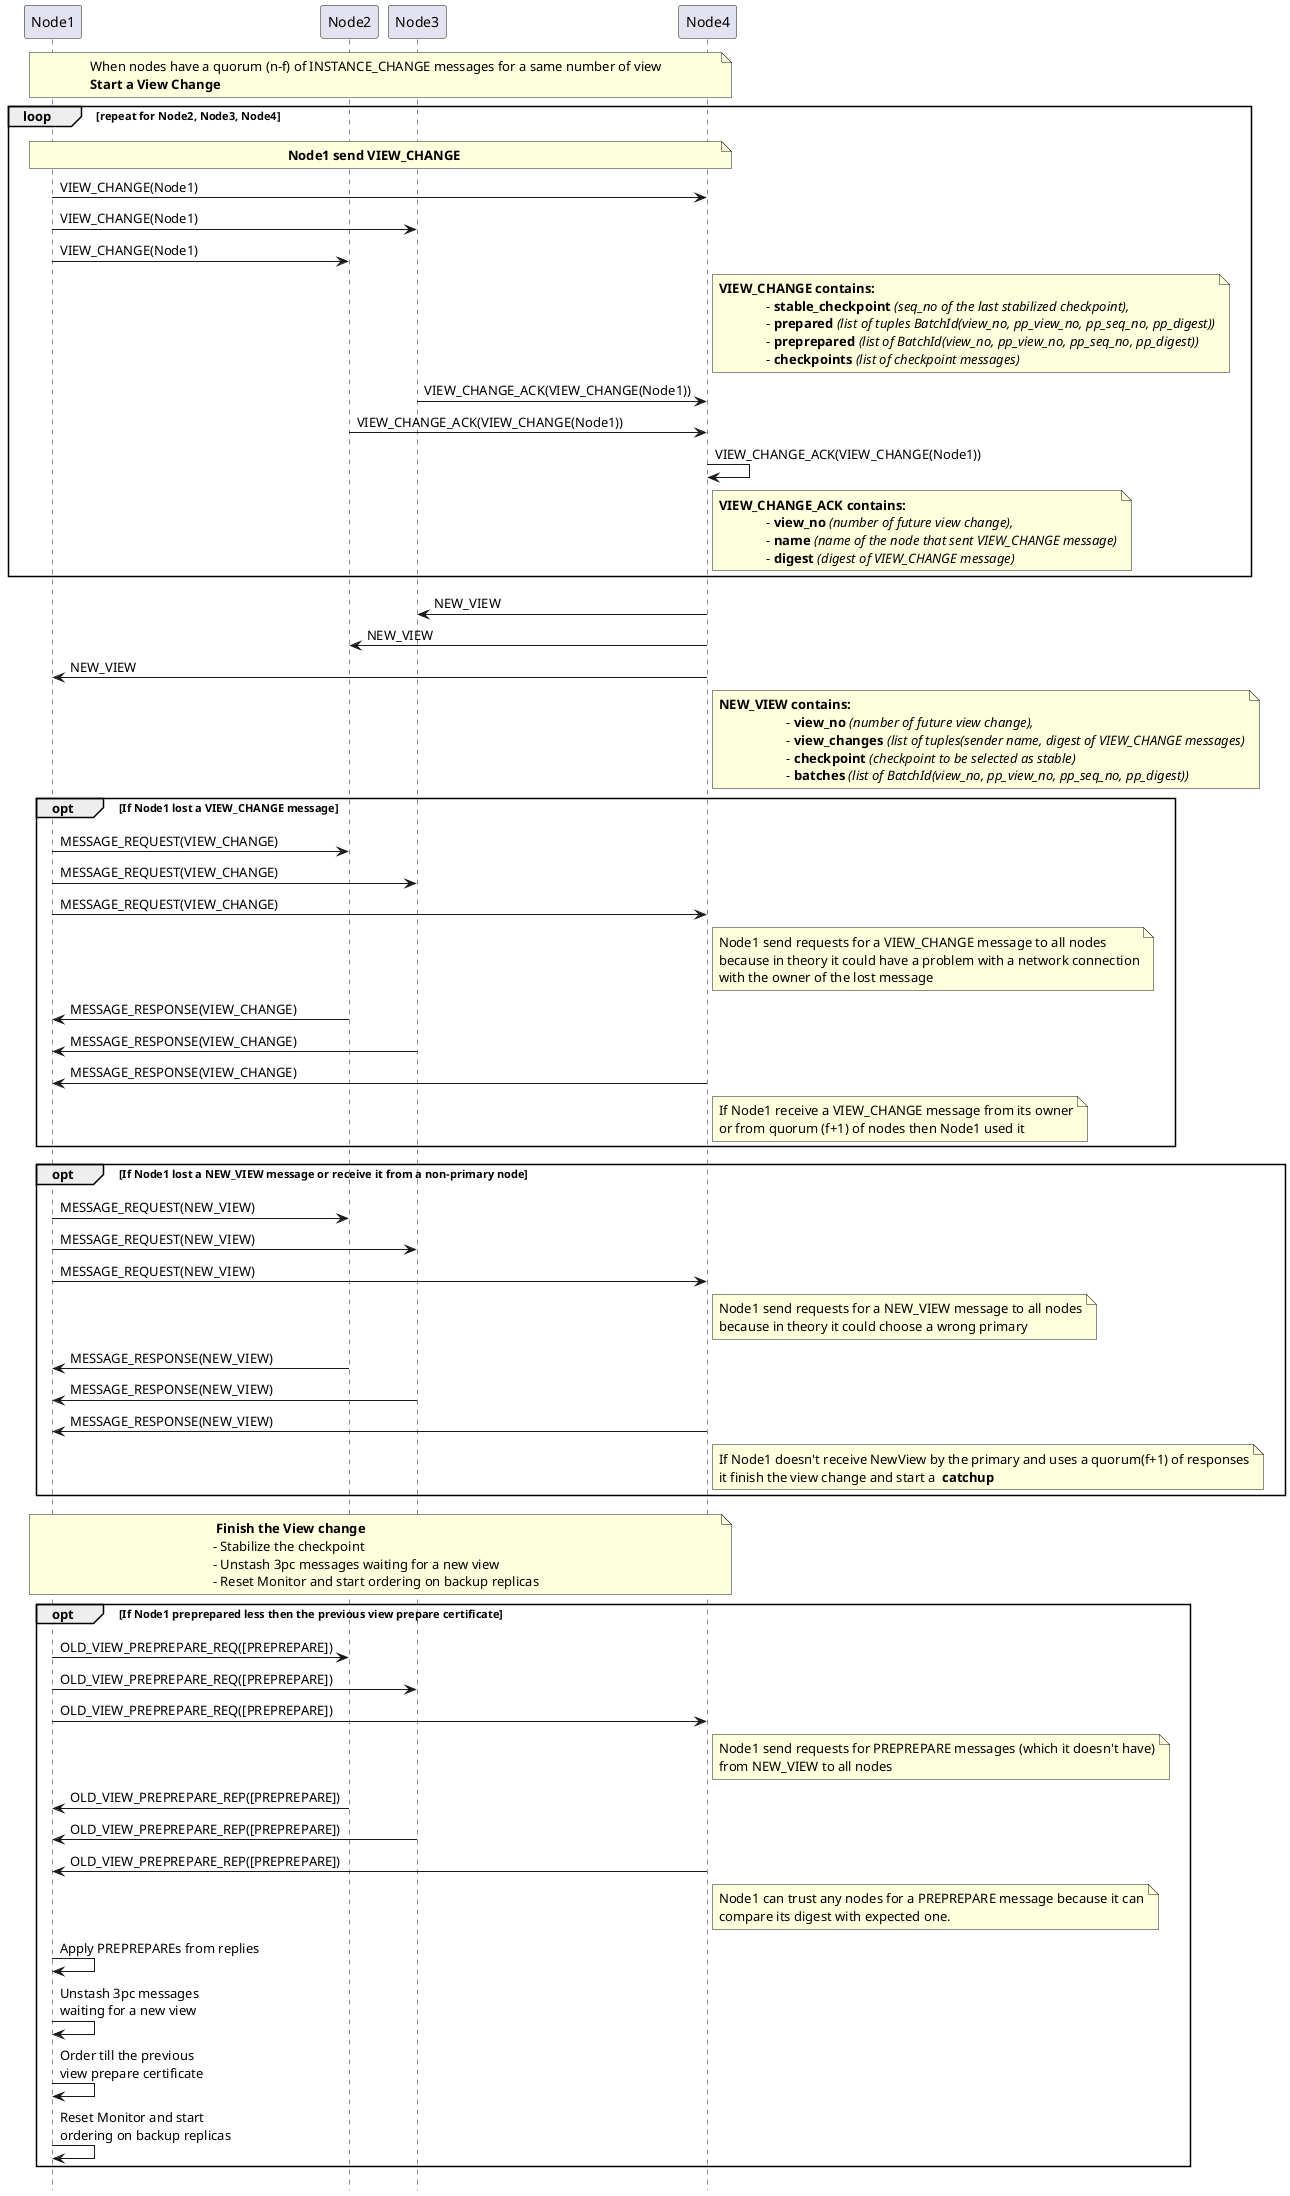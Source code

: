 @startuml
!pragma teoz true
hide footbox

participant Node1
participant Node2
participant Node3
participant Node4

note over Node1, Node4
    When nodes have a quorum (n-f) of INSTANCE_CHANGE messages for a same number of view
    <b>Start a View Change</b>
end note


loop repeat for Node2, Node3, Node4
    note over Node1, Node4
        <b>Node1 send VIEW_CHANGE </b>
    end note

    Node1 -> Node4: VIEW_CHANGE(Node1)
    Node1 -> Node3: VIEW_CHANGE(Node1)
    Node1 -> Node2: VIEW_CHANGE(Node1)
    note right Node4
          <b>VIEW_CHANGE contains:
                        - <b>stable_checkpoint</b> <i>(seq_no of the last stabilized checkpoint),
                        - <b>prepared</b> <i>(list of tuples BatchId(view_no, pp_view_no, pp_seq_no, pp_digest))
                        - <b>preprepared</b> <i>(list of BatchId(view_no, pp_view_no, pp_seq_no, pp_digest))
                        - <b>checkpoints</b> <i>(list of checkpoint messages)
    end note

    Node3 -> Node4: VIEW_CHANGE_ACK(VIEW_CHANGE(Node1))
    deactivate Node3
    Node2 -> Node4: VIEW_CHANGE_ACK(VIEW_CHANGE(Node1))
    deactivate Node2
    Node4 -> Node4: VIEW_CHANGE_ACK(VIEW_CHANGE(Node1))
    deactivate Node4
    note right Node4
          <b>VIEW_CHANGE_ACK contains:
                        - <b>view_no</b> <i>(number of future view change),
                        - <b>name</b> <i>(name of the node that sent VIEW_CHANGE message)
                        - <b>digest</b> <i>(digest of VIEW_CHANGE message)
    end note
end loop

Node4 -> Node3: NEW_VIEW
Node4 -> Node2: NEW_VIEW
Node4 -> Node1: NEW_VIEW
note right Node4
    <b>NEW_VIEW contains:
                        - <b>view_no</b> <i>(number of future view change),
                        - <b>view_changes</b> <i>(list of tuples(sender name, digest of VIEW_CHANGE messages)
                        - <b>checkpoint</b> <i>(checkpoint to be selected as stable)
                        - <b>batches</b> <i>(list of BatchId(view_no, pp_view_no, pp_seq_no, pp_digest))
end note


opt If Node1 lost a VIEW_CHANGE message
Node1 -> Node2: MESSAGE_REQUEST(VIEW_CHANGE)
Node1 -> Node3: MESSAGE_REQUEST(VIEW_CHANGE)
Node1 -> Node4: MESSAGE_REQUEST(VIEW_CHANGE)
note right Node4
    Node1 send requests for a VIEW_CHANGE message to all nodes
    because in theory it could have a problem with a network connection
    with the owner of the lost message
end note

Node2 -> Node1: MESSAGE_RESPONSE(VIEW_CHANGE)
Node3 -> Node1: MESSAGE_RESPONSE(VIEW_CHANGE)
Node4 -> Node1: MESSAGE_RESPONSE(VIEW_CHANGE)
note right Node4
    If Node1 receive a VIEW_CHANGE message from its owner
    or from quorum (f+1) of nodes then Node1 used it
end note
end opt

opt If Node1 lost a NEW_VIEW message or receive it from a non-primary node
Node1 -> Node2: MESSAGE_REQUEST(NEW_VIEW)
Node1 -> Node3: MESSAGE_REQUEST(NEW_VIEW)
Node1 -> Node4: MESSAGE_REQUEST(NEW_VIEW)
note right Node4
    Node1 send requests for a NEW_VIEW message to all nodes
    because in theory it could choose a wrong primary
end note

Node2 -> Node1: MESSAGE_RESPONSE(NEW_VIEW)
Node3 -> Node1: MESSAGE_RESPONSE(NEW_VIEW)
Node4 -> Node1: MESSAGE_RESPONSE(NEW_VIEW)
note right Node4
    If Node1 doesn't receive NewView by the primary and uses a quorum(f+1) of responses
    it finish the view change and start a <b> catchup</b>
end note
end opt

note over Node1, Node4
  <b>Finish the View change</b>
 - Stabilize the checkpoint
 - Unstash 3pc messages waiting for a new view
 - Reset Monitor and start ordering on backup replicas
end note


opt If Node1 preprepared less then the previous view prepare certificate
Node1 -> Node2: OLD_VIEW_PREPREPARE_REQ([PREPREPARE])
Node1 -> Node3: OLD_VIEW_PREPREPARE_REQ([PREPREPARE])
Node1 -> Node4: OLD_VIEW_PREPREPARE_REQ([PREPREPARE])
note right Node4
    Node1 send requests for PREPREPARE messages (which it doesn't have)
    from NEW_VIEW to all nodes
end note

Node2 -> Node1: OLD_VIEW_PREPREPARE_REP([PREPREPARE])
Node3 -> Node1: OLD_VIEW_PREPREPARE_REP([PREPREPARE])
Node4 -> Node1: OLD_VIEW_PREPREPARE_REP([PREPREPARE])
note right Node4
    Node1 can trust any nodes for a PREPREPARE message because it can
    compare its digest with expected one.
end note
Node1 -> Node1: Apply PREPREPAREs from replies
Node1 -> Node1: Unstash 3pc messages \nwaiting for a new view
Node1 -> Node1: Order till the previous \nview prepare certificate
Node1 -> Node1: Reset Monitor and start \nordering on backup replicas


end opt


@enduml
